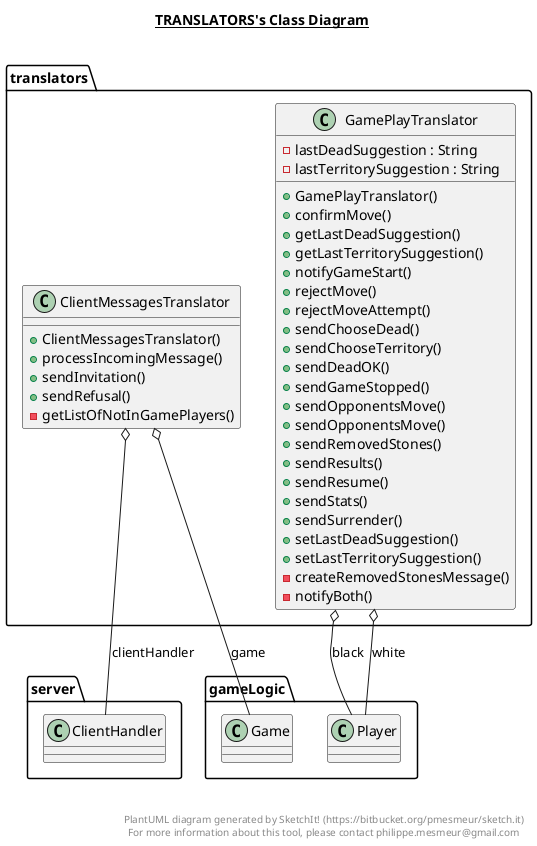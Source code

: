 @startuml

title __TRANSLATORS's Class Diagram__\n

  namespace translators {
    class translators.ClientMessagesTranslator {
        + ClientMessagesTranslator()
        + processIncomingMessage()
        + sendInvitation()
        + sendRefusal()
        - getListOfNotInGamePlayers()
    }
  }
  

  namespace translators {
    class translators.GamePlayTranslator {
        - lastDeadSuggestion : String
        - lastTerritorySuggestion : String
        + GamePlayTranslator()
        + confirmMove()
        + getLastDeadSuggestion()
        + getLastTerritorySuggestion()
        + notifyGameStart()
        + rejectMove()
        + rejectMoveAttempt()
        + sendChooseDead()
        + sendChooseTerritory()
        + sendDeadOK()
        + sendGameStopped()
        + sendOpponentsMove()
        + sendOpponentsMove()
        + sendRemovedStones()
        + sendResults()
        + sendResume()
        + sendStats()
        + sendSurrender()
        + setLastDeadSuggestion()
        + setLastTerritorySuggestion()
        - createRemovedStonesMessage()
        - notifyBoth()
    }
  }
  

  translators.ClientMessagesTranslator o-- server.ClientHandler : clientHandler
  translators.ClientMessagesTranslator o-- gameLogic.Game : game
  translators.GamePlayTranslator o-- gameLogic.Player : black
  translators.GamePlayTranslator o-- gameLogic.Player : white


right footer


PlantUML diagram generated by SketchIt! (https://bitbucket.org/pmesmeur/sketch.it)
For more information about this tool, please contact philippe.mesmeur@gmail.com
endfooter

@enduml
